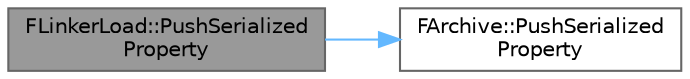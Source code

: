 digraph "FLinkerLoad::PushSerializedProperty"
{
 // INTERACTIVE_SVG=YES
 // LATEX_PDF_SIZE
  bgcolor="transparent";
  edge [fontname=Helvetica,fontsize=10,labelfontname=Helvetica,labelfontsize=10];
  node [fontname=Helvetica,fontsize=10,shape=box,height=0.2,width=0.4];
  rankdir="LR";
  Node1 [id="Node000001",label="FLinkerLoad::PushSerialized\lProperty",height=0.2,width=0.4,color="gray40", fillcolor="grey60", style="filled", fontcolor="black",tooltip="Push a property that is currently being serialized onto the property stack."];
  Node1 -> Node2 [id="edge1_Node000001_Node000002",color="steelblue1",style="solid",tooltip=" "];
  Node2 [id="Node000002",label="FArchive::PushSerialized\lProperty",height=0.2,width=0.4,color="grey40", fillcolor="white", style="filled",URL="$d0/df8/classFArchive.html#a62f39a614c153aefa6efa8cb8be142de",tooltip="Push a property that is currently being serialized onto the property stack."];
}
